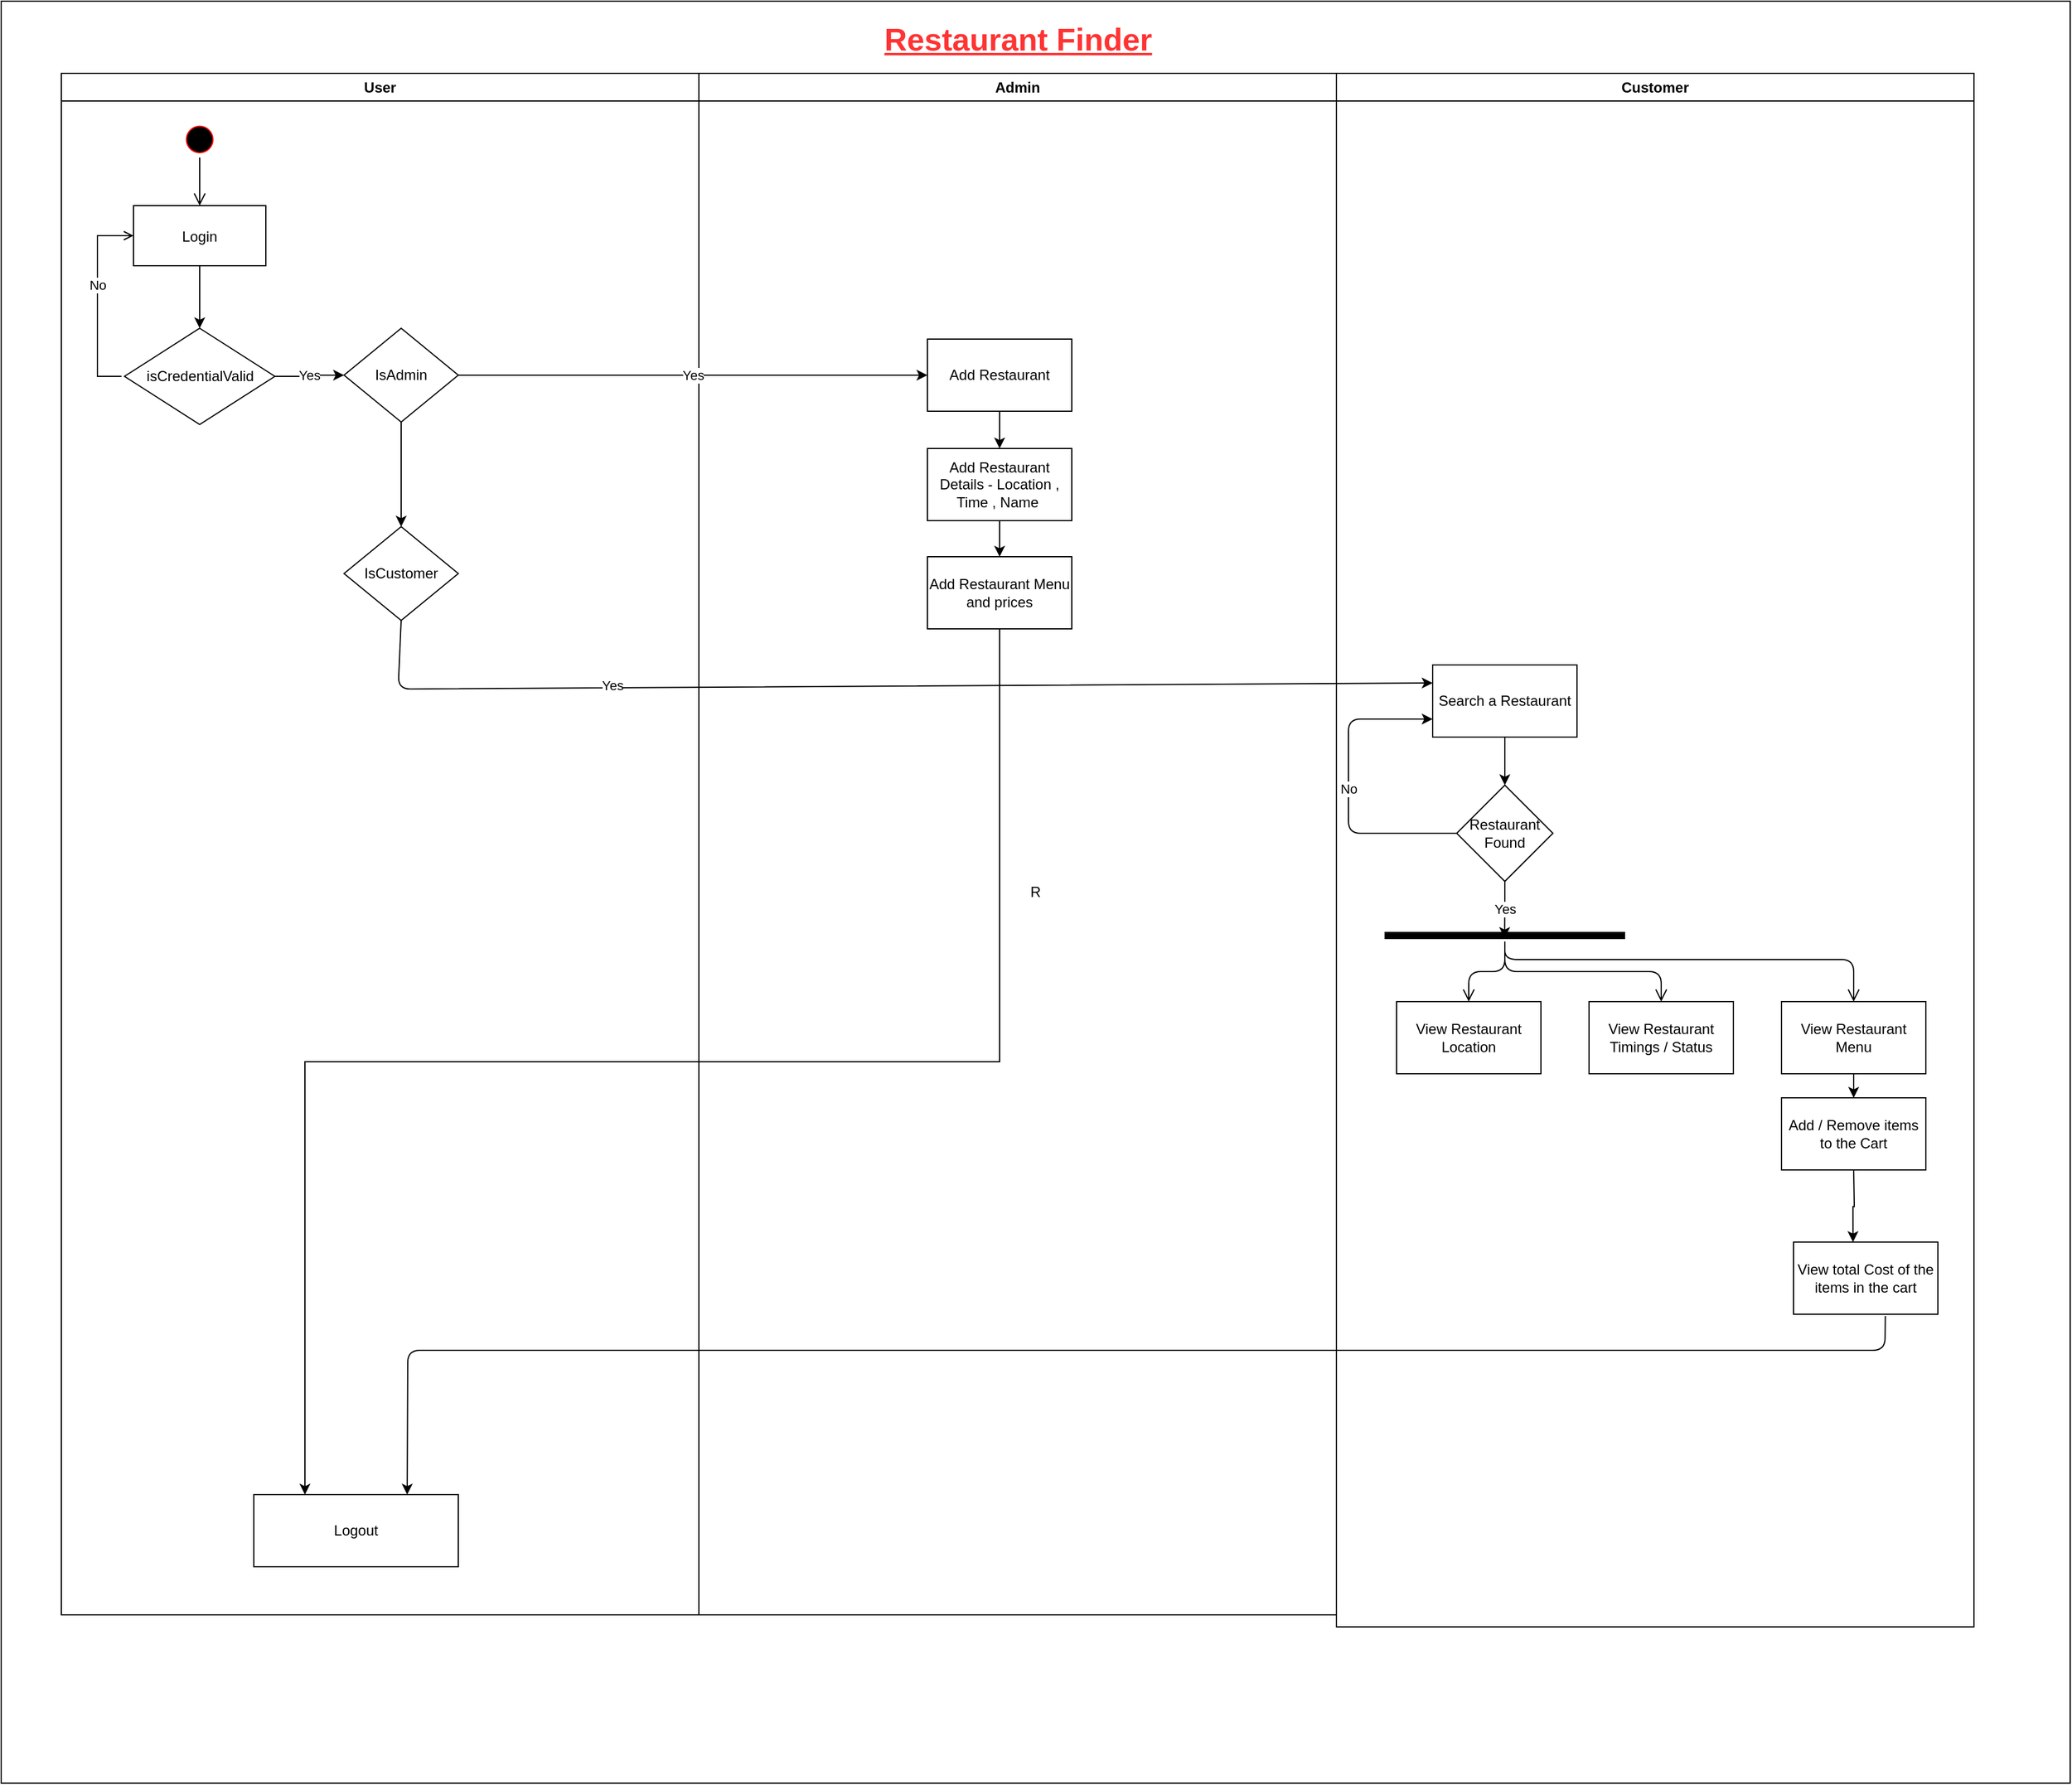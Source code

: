 <mxfile version="14.9.4" type="github">
  <diagram name="Page-1" id="e7e014a7-5840-1c2e-5031-d8a46d1fe8dd">
    <mxGraphModel dx="1175" dy="560" grid="1" gridSize="10" guides="1" tooltips="1" connect="1" arrows="1" fold="1" page="1" pageScale="1" pageWidth="1169" pageHeight="826" background="none" math="0" shadow="0">
      <root>
        <mxCell id="0" />
        <mxCell id="1" parent="0" />
        <mxCell id="47I_X4jDvRGqug19y4q9-138" value="R" style="rounded=0;whiteSpace=wrap;html=1;strokeColor=#000000;" vertex="1" parent="1">
          <mxGeometry x="10" y="68" width="1720" height="1482" as="geometry" />
        </mxCell>
        <mxCell id="2" value="User" style="swimlane;whiteSpace=wrap" parent="1" vertex="1">
          <mxGeometry x="60" y="128" width="530" height="1282" as="geometry" />
        </mxCell>
        <mxCell id="5" value="" style="ellipse;shape=startState;fillColor=#000000;strokeColor=#ff0000;" parent="2" vertex="1">
          <mxGeometry x="100" y="40" width="30" height="30" as="geometry" />
        </mxCell>
        <mxCell id="6" value="" style="edgeStyle=elbowEdgeStyle;elbow=horizontal;verticalAlign=bottom;endArrow=open;endSize=8;endFill=1;rounded=0" parent="2" source="5" target="7" edge="1">
          <mxGeometry x="100" y="40" as="geometry">
            <mxPoint x="115" y="110" as="targetPoint" />
          </mxGeometry>
        </mxCell>
        <mxCell id="47I_X4jDvRGqug19y4q9-42" value="" style="edgeStyle=orthogonalEdgeStyle;rounded=0;orthogonalLoop=1;jettySize=auto;html=1;" edge="1" parent="2" source="7" target="47I_X4jDvRGqug19y4q9-41">
          <mxGeometry relative="1" as="geometry" />
        </mxCell>
        <mxCell id="7" value="Login" style="" parent="2" vertex="1">
          <mxGeometry x="60" y="110" width="110" height="50" as="geometry" />
        </mxCell>
        <mxCell id="12" value="" style="edgeStyle=elbowEdgeStyle;elbow=horizontal;endArrow=open;endFill=1;rounded=0" parent="2" target="7" edge="1">
          <mxGeometry width="100" height="100" relative="1" as="geometry">
            <mxPoint x="50" y="252" as="sourcePoint" />
            <mxPoint x="260" y="190" as="targetPoint" />
            <Array as="points">
              <mxPoint x="30" y="250" />
            </Array>
          </mxGeometry>
        </mxCell>
        <mxCell id="47I_X4jDvRGqug19y4q9-116" value="No" style="edgeLabel;html=1;align=center;verticalAlign=middle;resizable=0;points=[];" vertex="1" connectable="0" parent="12">
          <mxGeometry x="0.153" relative="1" as="geometry">
            <mxPoint as="offset" />
          </mxGeometry>
        </mxCell>
        <mxCell id="47I_X4jDvRGqug19y4q9-44" value="Yes" style="edgeStyle=orthogonalEdgeStyle;rounded=0;orthogonalLoop=1;jettySize=auto;html=1;" edge="1" parent="2" source="47I_X4jDvRGqug19y4q9-41" target="47I_X4jDvRGqug19y4q9-43">
          <mxGeometry relative="1" as="geometry" />
        </mxCell>
        <mxCell id="47I_X4jDvRGqug19y4q9-41" value="isCredentialValid" style="rhombus;whiteSpace=wrap;html=1;" vertex="1" parent="2">
          <mxGeometry x="52.5" y="212" width="125" height="80" as="geometry" />
        </mxCell>
        <mxCell id="47I_X4jDvRGqug19y4q9-48" value="No" style="edgeStyle=orthogonalEdgeStyle;rounded=0;orthogonalLoop=1;jettySize=auto;html=1;entryX=0.5;entryY=0;entryDx=0;entryDy=0;" edge="1" parent="2" source="47I_X4jDvRGqug19y4q9-43" target="47I_X4jDvRGqug19y4q9-124">
          <mxGeometry x="1" y="40" relative="1" as="geometry">
            <mxPoint x="283" y="372" as="targetPoint" />
            <mxPoint x="-40" y="39" as="offset" />
          </mxGeometry>
        </mxCell>
        <mxCell id="47I_X4jDvRGqug19y4q9-43" value="IsAdmin" style="rhombus;whiteSpace=wrap;html=1;" vertex="1" parent="2">
          <mxGeometry x="235" y="212" width="95" height="78" as="geometry" />
        </mxCell>
        <mxCell id="47I_X4jDvRGqug19y4q9-124" value="IsCustomer" style="rhombus;whiteSpace=wrap;html=1;" vertex="1" parent="2">
          <mxGeometry x="235" y="377" width="95" height="78" as="geometry" />
        </mxCell>
        <mxCell id="47I_X4jDvRGqug19y4q9-134" value="Logout" style="rounded=0;whiteSpace=wrap;html=1;strokeColor=#000000;" vertex="1" parent="2">
          <mxGeometry x="160" y="1182" width="170" height="60" as="geometry" />
        </mxCell>
        <mxCell id="47I_X4jDvRGqug19y4q9-70" value="Admin" style="swimlane;whiteSpace=wrap" vertex="1" parent="1">
          <mxGeometry x="590" y="128" width="530" height="1282" as="geometry" />
        </mxCell>
        <mxCell id="47I_X4jDvRGqug19y4q9-118" value="" style="edgeStyle=orthogonalEdgeStyle;rounded=0;orthogonalLoop=1;jettySize=auto;html=1;strokeColor=#000000;" edge="1" parent="47I_X4jDvRGqug19y4q9-70" source="47I_X4jDvRGqug19y4q9-83" target="47I_X4jDvRGqug19y4q9-117">
          <mxGeometry relative="1" as="geometry" />
        </mxCell>
        <mxCell id="47I_X4jDvRGqug19y4q9-83" value="Add Restaurant" style="whiteSpace=wrap;html=1;" vertex="1" parent="47I_X4jDvRGqug19y4q9-70">
          <mxGeometry x="190" y="221" width="120" height="60" as="geometry" />
        </mxCell>
        <mxCell id="47I_X4jDvRGqug19y4q9-120" value="" style="edgeStyle=orthogonalEdgeStyle;rounded=0;orthogonalLoop=1;jettySize=auto;html=1;strokeColor=#000000;" edge="1" parent="47I_X4jDvRGqug19y4q9-70" source="47I_X4jDvRGqug19y4q9-117" target="47I_X4jDvRGqug19y4q9-119">
          <mxGeometry relative="1" as="geometry" />
        </mxCell>
        <mxCell id="47I_X4jDvRGqug19y4q9-117" value="Add Restaurant Details - Location , Time , Name&amp;nbsp;" style="whiteSpace=wrap;html=1;" vertex="1" parent="47I_X4jDvRGqug19y4q9-70">
          <mxGeometry x="190" y="312" width="120" height="60" as="geometry" />
        </mxCell>
        <mxCell id="47I_X4jDvRGqug19y4q9-119" value="Add Restaurant Menu and prices&lt;br&gt;" style="whiteSpace=wrap;html=1;" vertex="1" parent="47I_X4jDvRGqug19y4q9-70">
          <mxGeometry x="190" y="402" width="120" height="60" as="geometry" />
        </mxCell>
        <mxCell id="47I_X4jDvRGqug19y4q9-93" value="Customer" style="swimlane;whiteSpace=wrap" vertex="1" parent="1">
          <mxGeometry x="1120" y="128" width="530" height="1292" as="geometry" />
        </mxCell>
        <mxCell id="47I_X4jDvRGqug19y4q9-104" value="" style="edgeStyle=orthogonalEdgeStyle;rounded=0;orthogonalLoop=1;jettySize=auto;html=1;" edge="1" parent="47I_X4jDvRGqug19y4q9-93" source="47I_X4jDvRGqug19y4q9-105" target="47I_X4jDvRGqug19y4q9-109">
          <mxGeometry relative="1" as="geometry" />
        </mxCell>
        <mxCell id="47I_X4jDvRGqug19y4q9-105" value="Search a Restaurant" style="whiteSpace=wrap;html=1;" vertex="1" parent="47I_X4jDvRGqug19y4q9-93">
          <mxGeometry x="80" y="492" width="120" height="60" as="geometry" />
        </mxCell>
        <mxCell id="47I_X4jDvRGqug19y4q9-109" value="Restaurant Found" style="rhombus;whiteSpace=wrap;html=1;" vertex="1" parent="47I_X4jDvRGqug19y4q9-93">
          <mxGeometry x="100" y="592" width="80" height="80" as="geometry" />
        </mxCell>
        <mxCell id="47I_X4jDvRGqug19y4q9-110" value="No" style="endArrow=classic;html=1;entryX=0;entryY=0.75;entryDx=0;entryDy=0;exitX=0;exitY=0.5;exitDx=0;exitDy=0;" edge="1" parent="47I_X4jDvRGqug19y4q9-93" source="47I_X4jDvRGqug19y4q9-109" target="47I_X4jDvRGqug19y4q9-105">
          <mxGeometry width="50" height="50" relative="1" as="geometry">
            <mxPoint x="150" y="552" as="sourcePoint" />
            <mxPoint x="955" y="192" as="targetPoint" />
            <Array as="points">
              <mxPoint x="10" y="632" />
              <mxPoint x="10" y="537" />
            </Array>
          </mxGeometry>
        </mxCell>
        <mxCell id="47I_X4jDvRGqug19y4q9-65" value="View Restaurant Location" style="whiteSpace=wrap;html=1;strokeColor=#000000;" vertex="1" parent="47I_X4jDvRGqug19y4q9-93">
          <mxGeometry x="50" y="772" width="120" height="60" as="geometry" />
        </mxCell>
        <mxCell id="47I_X4jDvRGqug19y4q9-66" value="View Restaurant Timings / Status" style="whiteSpace=wrap;html=1;strokeColor=#000000;" vertex="1" parent="47I_X4jDvRGqug19y4q9-93">
          <mxGeometry x="210" y="772" width="120" height="60" as="geometry" />
        </mxCell>
        <mxCell id="47I_X4jDvRGqug19y4q9-67" value="View Restaurant Menu" style="whiteSpace=wrap;html=1;strokeColor=#000000;" vertex="1" parent="47I_X4jDvRGqug19y4q9-93">
          <mxGeometry x="370" y="772" width="120" height="60" as="geometry" />
        </mxCell>
        <mxCell id="47I_X4jDvRGqug19y4q9-68" value="Add / Remove items to the Cart" style="whiteSpace=wrap;html=1;" vertex="1" parent="47I_X4jDvRGqug19y4q9-93">
          <mxGeometry x="370" y="852" width="120" height="60" as="geometry" />
        </mxCell>
        <mxCell id="47I_X4jDvRGqug19y4q9-69" value="" style="edgeStyle=orthogonalEdgeStyle;rounded=0;orthogonalLoop=1;jettySize=auto;html=1;strokeColor=#000000;" edge="1" parent="47I_X4jDvRGqug19y4q9-93" source="47I_X4jDvRGqug19y4q9-67" target="47I_X4jDvRGqug19y4q9-68">
          <mxGeometry relative="1" as="geometry" />
        </mxCell>
        <mxCell id="47I_X4jDvRGqug19y4q9-58" value="" style="shape=line;html=1;strokeWidth=6;" vertex="1" parent="47I_X4jDvRGqug19y4q9-93">
          <mxGeometry x="40" y="712" width="200" height="10" as="geometry" />
        </mxCell>
        <mxCell id="47I_X4jDvRGqug19y4q9-59" value="" style="edgeStyle=orthogonalEdgeStyle;html=1;verticalAlign=bottom;endArrow=open;endSize=8;entryX=0.5;entryY=0;entryDx=0;entryDy=0;" edge="1" source="47I_X4jDvRGqug19y4q9-58" parent="47I_X4jDvRGqug19y4q9-93" target="47I_X4jDvRGqug19y4q9-66">
          <mxGeometry relative="1" as="geometry">
            <mxPoint x="170" y="752" as="targetPoint" />
          </mxGeometry>
        </mxCell>
        <mxCell id="47I_X4jDvRGqug19y4q9-62" value="" style="edgeStyle=orthogonalEdgeStyle;html=1;verticalAlign=bottom;endArrow=open;endSize=8;exitX=0.475;exitY=0.531;exitDx=0;exitDy=0;exitPerimeter=0;entryX=0.5;entryY=0;entryDx=0;entryDy=0;" edge="1" parent="47I_X4jDvRGqug19y4q9-93" target="47I_X4jDvRGqug19y4q9-67">
          <mxGeometry relative="1" as="geometry">
            <mxPoint x="430" y="757" as="targetPoint" />
            <mxPoint x="140" y="722.31" as="sourcePoint" />
            <Array as="points">
              <mxPoint x="140" y="737" />
              <mxPoint x="430" y="737" />
            </Array>
          </mxGeometry>
        </mxCell>
        <mxCell id="47I_X4jDvRGqug19y4q9-60" value="" style="edgeStyle=orthogonalEdgeStyle;html=1;verticalAlign=bottom;endArrow=open;endSize=8;entryX=0.5;entryY=0;entryDx=0;entryDy=0;" edge="1" parent="47I_X4jDvRGqug19y4q9-93" source="47I_X4jDvRGqug19y4q9-58" target="47I_X4jDvRGqug19y4q9-65">
          <mxGeometry relative="1" as="geometry">
            <mxPoint x="60" y="752" as="targetPoint" />
            <mxPoint x="210" y="728" as="sourcePoint" />
          </mxGeometry>
        </mxCell>
        <mxCell id="47I_X4jDvRGqug19y4q9-147" value="Yes" style="edgeStyle=orthogonalEdgeStyle;rounded=0;orthogonalLoop=1;jettySize=auto;html=1;exitX=0.5;exitY=1;exitDx=0;exitDy=0;entryX=0.499;entryY=0.709;entryDx=0;entryDy=0;entryPerimeter=0;" edge="1" parent="47I_X4jDvRGqug19y4q9-93" source="47I_X4jDvRGqug19y4q9-109" target="47I_X4jDvRGqug19y4q9-58">
          <mxGeometry relative="1" as="geometry">
            <mxPoint x="330" y="572" as="sourcePoint" />
            <mxPoint x="330" y="632" as="targetPoint" />
          </mxGeometry>
        </mxCell>
        <mxCell id="47I_X4jDvRGqug19y4q9-121" value="Yes" style="endArrow=classic;html=1;strokeColor=#000000;exitX=1;exitY=0.5;exitDx=0;exitDy=0;entryX=0;entryY=0.5;entryDx=0;entryDy=0;" edge="1" parent="1" source="47I_X4jDvRGqug19y4q9-43" target="47I_X4jDvRGqug19y4q9-83">
          <mxGeometry width="50" height="50" relative="1" as="geometry">
            <mxPoint x="460" y="430" as="sourcePoint" />
            <mxPoint x="510" y="380" as="targetPoint" />
            <Array as="points" />
          </mxGeometry>
        </mxCell>
        <mxCell id="47I_X4jDvRGqug19y4q9-127" value="" style="endArrow=classic;html=1;strokeColor=#000000;exitX=0.5;exitY=1;exitDx=0;exitDy=0;entryX=0;entryY=0.25;entryDx=0;entryDy=0;" edge="1" parent="1" source="47I_X4jDvRGqug19y4q9-124" target="47I_X4jDvRGqug19y4q9-105">
          <mxGeometry width="50" height="50" relative="1" as="geometry">
            <mxPoint x="820" y="620" as="sourcePoint" />
            <mxPoint x="1160" y="620" as="targetPoint" />
            <Array as="points">
              <mxPoint x="340" y="640" />
            </Array>
          </mxGeometry>
        </mxCell>
        <mxCell id="47I_X4jDvRGqug19y4q9-146" value="Yes" style="edgeLabel;html=1;align=center;verticalAlign=middle;resizable=0;points=[];" vertex="1" connectable="0" parent="47I_X4jDvRGqug19y4q9-127">
          <mxGeometry x="-0.489" y="2" relative="1" as="geometry">
            <mxPoint as="offset" />
          </mxGeometry>
        </mxCell>
        <mxCell id="47I_X4jDvRGqug19y4q9-131" style="edgeStyle=orthogonalEdgeStyle;rounded=0;orthogonalLoop=1;jettySize=auto;html=1;exitX=0.5;exitY=1;exitDx=0;exitDy=0;strokeColor=#000000;entryX=0.25;entryY=0;entryDx=0;entryDy=0;" edge="1" parent="1" source="47I_X4jDvRGqug19y4q9-119" target="47I_X4jDvRGqug19y4q9-134">
          <mxGeometry relative="1" as="geometry">
            <mxPoint x="266.2" y="1233.02" as="targetPoint" />
          </mxGeometry>
        </mxCell>
        <mxCell id="47I_X4jDvRGqug19y4q9-133" value="" style="endArrow=classic;html=1;strokeColor=#000000;exitX=0.636;exitY=1.026;exitDx=0;exitDy=0;exitPerimeter=0;entryX=0.75;entryY=0;entryDx=0;entryDy=0;" edge="1" parent="1" source="47I_X4jDvRGqug19y4q9-142" target="47I_X4jDvRGqug19y4q9-134">
          <mxGeometry width="50" height="50" relative="1" as="geometry">
            <mxPoint x="1520" y="1160" as="sourcePoint" />
            <mxPoint x="382" y="1311" as="targetPoint" />
            <Array as="points">
              <mxPoint x="1576" y="1190" />
              <mxPoint x="348" y="1190" />
            </Array>
          </mxGeometry>
        </mxCell>
        <mxCell id="47I_X4jDvRGqug19y4q9-139" value="&lt;font style=&quot;font-size: 26px&quot; color=&quot;#ff3333&quot;&gt;&lt;b&gt;&lt;u&gt;Restaurant Finder&lt;/u&gt;&lt;/b&gt;&lt;/font&gt;" style="text;html=1;align=center;verticalAlign=middle;resizable=0;points=[];autosize=1;strokeColor=none;" vertex="1" parent="1">
          <mxGeometry x="735" y="90" width="240" height="20" as="geometry" />
        </mxCell>
        <mxCell id="47I_X4jDvRGqug19y4q9-142" value="View total Cost of the items in the cart" style="whiteSpace=wrap;html=1;" vertex="1" parent="1">
          <mxGeometry x="1500" y="1100" width="120" height="60" as="geometry" />
        </mxCell>
        <mxCell id="47I_X4jDvRGqug19y4q9-145" value="" style="edgeStyle=orthogonalEdgeStyle;rounded=0;orthogonalLoop=1;jettySize=auto;html=1;strokeColor=#000000;entryX=0.412;entryY=0;entryDx=0;entryDy=0;entryPerimeter=0;" edge="1" parent="1" target="47I_X4jDvRGqug19y4q9-142">
          <mxGeometry relative="1" as="geometry">
            <mxPoint x="1550" y="1040" as="sourcePoint" />
            <mxPoint x="1550" y="1090" as="targetPoint" />
          </mxGeometry>
        </mxCell>
      </root>
    </mxGraphModel>
  </diagram>
</mxfile>
